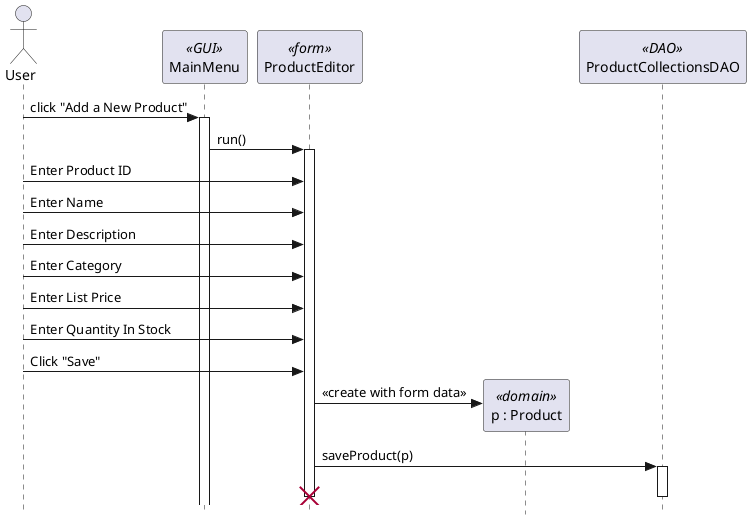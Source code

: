 @startuml
skinparam style strictuml

actor "User" as user
participant "MainMenu" as menu <<GUI>>
participant "ProductEditor" as editor <<form>>
participant "p : Product" as pro <<domain>>
participant "ProductCollectionsDAO" as proDAO <<DAO>>

user -> menu++ : click "Add a New Product"
menu -> editor++ : run()

user -> editor : Enter Product ID
user -> editor : Enter Name
user -> editor : Enter Description
user -> editor : Enter Category
user -> editor : Enter List Price
user -> editor : Enter Quantity In Stock
user -> editor : Click "Save"
create pro
editor -> pro : <<create with form data>>
editor -> proDAO++ : saveProduct(p)
proDAO--

destroy editor
@enduml

